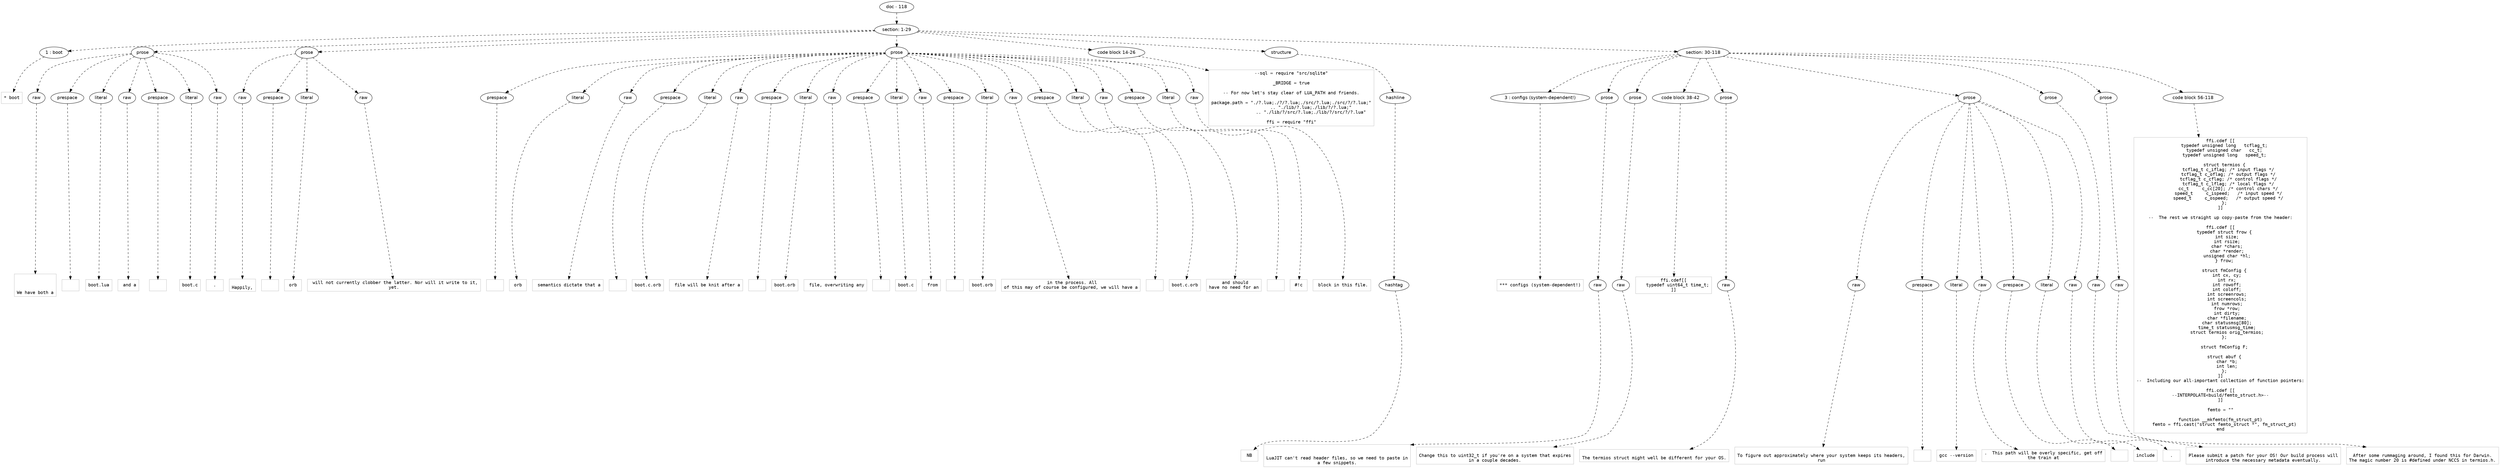digraph lpegNode {

node [fontname=Helvetica]
edge [style=dashed]

doc_0 [label="doc - 118"]


doc_0 -> { section_1}
{rank=same; section_1}

section_1 [label="section: 1-29"]


// END RANK doc_0

section_1 -> { header_2 prose_3 prose_4 prose_5 codeblock_6 structure_7 section_8}
{rank=same; header_2 prose_3 prose_4 prose_5 codeblock_6 structure_7 section_8}

header_2 [label="1 : boot"]

prose_3 [label="prose"]

prose_4 [label="prose"]

prose_5 [label="prose"]

codeblock_6 [label="code block 14-26"]

structure_7 [label="structure"]

section_8 [label="section: 30-118"]


// END RANK section_1

header_2 -> leaf_9
leaf_9  [color=Gray,shape=rectangle,fontname=Inconsolata,label="* boot"]
// END RANK header_2

prose_3 -> { raw_10 prespace_11 literal_12 raw_13 prespace_14 literal_15 raw_16}
{rank=same; raw_10 prespace_11 literal_12 raw_13 prespace_14 literal_15 raw_16}

raw_10 [label="raw"]

prespace_11 [label="prespace"]

literal_12 [label="literal"]

raw_13 [label="raw"]

prespace_14 [label="prespace"]

literal_15 [label="literal"]

raw_16 [label="raw"]


// END RANK prose_3

raw_10 -> leaf_17
leaf_17  [color=Gray,shape=rectangle,fontname=Inconsolata,label="


We have both a"]
// END RANK raw_10

prespace_11 -> leaf_18
leaf_18  [color=Gray,shape=rectangle,fontname=Inconsolata,label=" "]
// END RANK prespace_11

literal_12 -> leaf_19
leaf_19  [color=Gray,shape=rectangle,fontname=Inconsolata,label="boot.lua"]
// END RANK literal_12

raw_13 -> leaf_20
leaf_20  [color=Gray,shape=rectangle,fontname=Inconsolata,label=" and a"]
// END RANK raw_13

prespace_14 -> leaf_21
leaf_21  [color=Gray,shape=rectangle,fontname=Inconsolata,label=" "]
// END RANK prespace_14

literal_15 -> leaf_22
leaf_22  [color=Gray,shape=rectangle,fontname=Inconsolata,label="boot.c"]
// END RANK literal_15

raw_16 -> leaf_23
leaf_23  [color=Gray,shape=rectangle,fontname=Inconsolata,label=".
"]
// END RANK raw_16

prose_4 -> { raw_24 prespace_25 literal_26 raw_27}
{rank=same; raw_24 prespace_25 literal_26 raw_27}

raw_24 [label="raw"]

prespace_25 [label="prespace"]

literal_26 [label="literal"]

raw_27 [label="raw"]


// END RANK prose_4

raw_24 -> leaf_28
leaf_28  [color=Gray,shape=rectangle,fontname=Inconsolata,label="
Happily,"]
// END RANK raw_24

prespace_25 -> leaf_29
leaf_29  [color=Gray,shape=rectangle,fontname=Inconsolata,label=" "]
// END RANK prespace_25

literal_26 -> leaf_30
leaf_30  [color=Gray,shape=rectangle,fontname=Inconsolata,label="orb"]
// END RANK literal_26

raw_27 -> leaf_31
leaf_31  [color=Gray,shape=rectangle,fontname=Inconsolata,label=" will not currently clobber the latter. Nor will it write to it,
yet.
"]
// END RANK raw_27

prose_5 -> { prespace_32 literal_33 raw_34 prespace_35 literal_36 raw_37 prespace_38 literal_39 raw_40 prespace_41 literal_42 raw_43 prespace_44 literal_45 raw_46 prespace_47 literal_48 raw_49 prespace_50 literal_51 raw_52}
{rank=same; prespace_32 literal_33 raw_34 prespace_35 literal_36 raw_37 prespace_38 literal_39 raw_40 prespace_41 literal_42 raw_43 prespace_44 literal_45 raw_46 prespace_47 literal_48 raw_49 prespace_50 literal_51 raw_52}

prespace_32 [label="prespace"]

literal_33 [label="literal"]

raw_34 [label="raw"]

prespace_35 [label="prespace"]

literal_36 [label="literal"]

raw_37 [label="raw"]

prespace_38 [label="prespace"]

literal_39 [label="literal"]

raw_40 [label="raw"]

prespace_41 [label="prespace"]

literal_42 [label="literal"]

raw_43 [label="raw"]

prespace_44 [label="prespace"]

literal_45 [label="literal"]

raw_46 [label="raw"]

prespace_47 [label="prespace"]

literal_48 [label="literal"]

raw_49 [label="raw"]

prespace_50 [label="prespace"]

literal_51 [label="literal"]

raw_52 [label="raw"]


// END RANK prose_5

prespace_32 -> leaf_53
leaf_53  [color=Gray,shape=rectangle,fontname=Inconsolata,label=""]
// END RANK prespace_32

literal_33 -> leaf_54
leaf_54  [color=Gray,shape=rectangle,fontname=Inconsolata,label="orb"]
// END RANK literal_33

raw_34 -> leaf_55
leaf_55  [color=Gray,shape=rectangle,fontname=Inconsolata,label=" semantics dictate that a"]
// END RANK raw_34

prespace_35 -> leaf_56
leaf_56  [color=Gray,shape=rectangle,fontname=Inconsolata,label=" "]
// END RANK prespace_35

literal_36 -> leaf_57
leaf_57  [color=Gray,shape=rectangle,fontname=Inconsolata,label="boot.c.orb"]
// END RANK literal_36

raw_37 -> leaf_58
leaf_58  [color=Gray,shape=rectangle,fontname=Inconsolata,label=" file will be knit after a"]
// END RANK raw_37

prespace_38 -> leaf_59
leaf_59  [color=Gray,shape=rectangle,fontname=Inconsolata,label=""]
// END RANK prespace_38

literal_39 -> leaf_60
leaf_60  [color=Gray,shape=rectangle,fontname=Inconsolata,label="boot.orb"]
// END RANK literal_39

raw_40 -> leaf_61
leaf_61  [color=Gray,shape=rectangle,fontname=Inconsolata,label=" file, overwriting any"]
// END RANK raw_40

prespace_41 -> leaf_62
leaf_62  [color=Gray,shape=rectangle,fontname=Inconsolata,label=" "]
// END RANK prespace_41

literal_42 -> leaf_63
leaf_63  [color=Gray,shape=rectangle,fontname=Inconsolata,label="boot.c"]
// END RANK literal_42

raw_43 -> leaf_64
leaf_64  [color=Gray,shape=rectangle,fontname=Inconsolata,label=" from"]
// END RANK raw_43

prespace_44 -> leaf_65
leaf_65  [color=Gray,shape=rectangle,fontname=Inconsolata,label=" "]
// END RANK prespace_44

literal_45 -> leaf_66
leaf_66  [color=Gray,shape=rectangle,fontname=Inconsolata,label="boot.orb"]
// END RANK literal_45

raw_46 -> leaf_67
leaf_67  [color=Gray,shape=rectangle,fontname=Inconsolata,label=" in the process. All
of this may of course be configured, we will have a"]
// END RANK raw_46

prespace_47 -> leaf_68
leaf_68  [color=Gray,shape=rectangle,fontname=Inconsolata,label=" "]
// END RANK prespace_47

literal_48 -> leaf_69
leaf_69  [color=Gray,shape=rectangle,fontname=Inconsolata,label="boot.c.orb"]
// END RANK literal_48

raw_49 -> leaf_70
leaf_70  [color=Gray,shape=rectangle,fontname=Inconsolata,label=" and should
have no need for an"]
// END RANK raw_49

prespace_50 -> leaf_71
leaf_71  [color=Gray,shape=rectangle,fontname=Inconsolata,label=" "]
// END RANK prespace_50

literal_51 -> leaf_72
leaf_72  [color=Gray,shape=rectangle,fontname=Inconsolata,label="#!c"]
// END RANK literal_51

raw_52 -> leaf_73
leaf_73  [color=Gray,shape=rectangle,fontname=Inconsolata,label=" block in this file.
"]
// END RANK raw_52

codeblock_6 -> leaf_74
leaf_74  [color=Gray,shape=rectangle,fontname=Inconsolata,label="--sql = require \"src/sqlite\"

_BRIDGE = true

-- For now let's stay clear of LUA_PATH and friends.

package.path = \"./?.lua;./?/?.lua;./src/?.lua;./src/?/?.lua;\"
               .. \"./lib/?.lua;./lib/?/?.lua;\"
               .. \"./lib/?/src/?.lua;./lib/?/src/?/?.lua\"

ffi = require \"ffi\""]
// END RANK codeblock_6

structure_7 -> { hashline_75}
{rank=same; hashline_75}

hashline_75 [label="hashline"]


// END RANK structure_7

hashline_75 -> { hashtag_76}
{rank=same; hashtag_76}

hashtag_76 [label="hashtag"]


// END RANK hashline_75

hashtag_76 -> leaf_77
leaf_77  [color=Gray,shape=rectangle,fontname=Inconsolata,label="NB"]
// END RANK hashtag_76

section_8 -> { header_78 prose_79 prose_80 codeblock_81 prose_82 prose_83 prose_84 prose_85 codeblock_86}
{rank=same; header_78 prose_79 prose_80 codeblock_81 prose_82 prose_83 prose_84 prose_85 codeblock_86}

header_78 [label="3 : configs (system-dependent!)"]

prose_79 [label="prose"]

prose_80 [label="prose"]

codeblock_81 [label="code block 38-42"]

prose_82 [label="prose"]

prose_83 [label="prose"]

prose_84 [label="prose"]

prose_85 [label="prose"]

codeblock_86 [label="code block 56-118"]


// END RANK section_8

header_78 -> leaf_87
leaf_87  [color=Gray,shape=rectangle,fontname=Inconsolata,label="*** configs (system-dependent!)"]
// END RANK header_78

prose_79 -> { raw_88}
{rank=same; raw_88}

raw_88 [label="raw"]


// END RANK prose_79

raw_88 -> leaf_89
leaf_89  [color=Gray,shape=rectangle,fontname=Inconsolata,label="

LuaJIT can't read header files, so we need to paste in
a few snippets.
"]
// END RANK raw_88

prose_80 -> { raw_90}
{rank=same; raw_90}

raw_90 [label="raw"]


// END RANK prose_80

raw_90 -> leaf_91
leaf_91  [color=Gray,shape=rectangle,fontname=Inconsolata,label="
Change this to uint32_t if you're on a system that expires
in a couple decades.
"]
// END RANK raw_90

codeblock_81 -> leaf_92
leaf_92  [color=Gray,shape=rectangle,fontname=Inconsolata,label="ffi.cdef[[
   typedef uint64_t time_t;
]]"]
// END RANK codeblock_81

prose_82 -> { raw_93}
{rank=same; raw_93}

raw_93 [label="raw"]


// END RANK prose_82

raw_93 -> leaf_94
leaf_94  [color=Gray,shape=rectangle,fontname=Inconsolata,label="
The termios struct might well be different for your OS.
"]
// END RANK raw_93

prose_83 -> { raw_95 prespace_96 literal_97 raw_98 prespace_99 literal_100 raw_101}
{rank=same; raw_95 prespace_96 literal_97 raw_98 prespace_99 literal_100 raw_101}

raw_95 [label="raw"]

prespace_96 [label="prespace"]

literal_97 [label="literal"]

raw_98 [label="raw"]

prespace_99 [label="prespace"]

literal_100 [label="literal"]

raw_101 [label="raw"]


// END RANK prose_83

raw_95 -> leaf_102
leaf_102  [color=Gray,shape=rectangle,fontname=Inconsolata,label="
To figure out approximately where your system keeps its headers,
run"]
// END RANK raw_95

prespace_96 -> leaf_103
leaf_103  [color=Gray,shape=rectangle,fontname=Inconsolata,label=" "]
// END RANK prespace_96

literal_97 -> leaf_104
leaf_104  [color=Gray,shape=rectangle,fontname=Inconsolata,label="gcc --version"]
// END RANK literal_97

raw_98 -> leaf_105
leaf_105  [color=Gray,shape=rectangle,fontname=Inconsolata,label=".  This path will be overly specific, get off
the train at"]
// END RANK raw_98

prespace_99 -> leaf_106
leaf_106  [color=Gray,shape=rectangle,fontname=Inconsolata,label=" "]
// END RANK prespace_99

literal_100 -> leaf_107
leaf_107  [color=Gray,shape=rectangle,fontname=Inconsolata,label="include"]
// END RANK literal_100

raw_101 -> leaf_108
leaf_108  [color=Gray,shape=rectangle,fontname=Inconsolata,label=".
"]
// END RANK raw_101

prose_84 -> { raw_109}
{rank=same; raw_109}

raw_109 [label="raw"]


// END RANK prose_84

raw_109 -> leaf_110
leaf_110  [color=Gray,shape=rectangle,fontname=Inconsolata,label="
Please submit a patch for your OS! Our build process will
introduce the necessary metadata eventually.
"]
// END RANK raw_109

prose_85 -> { raw_111}
{rank=same; raw_111}

raw_111 [label="raw"]


// END RANK prose_85

raw_111 -> leaf_112
leaf_112  [color=Gray,shape=rectangle,fontname=Inconsolata,label="
After some rummaging around, I found this for Darwin.
The magic number 20 is #defined under NCCS in termios.h.
"]
// END RANK raw_111

codeblock_86 -> leaf_113
leaf_113  [color=Gray,shape=rectangle,fontname=Inconsolata,label="ffi.cdef [[
   typedef unsigned long   tcflag_t;
   typedef unsigned char   cc_t;
   typedef unsigned long   speed_t;

   struct termios {
      tcflag_t c_iflag; /* input flags */
      tcflag_t c_oflag; /* output flags */
      tcflag_t c_cflag; /* control flags */
      tcflag_t c_lflag; /* local flags */
      cc_t     c_cc[20]; /* control chars */
      speed_t     c_ispeed;   /* input speed */
      speed_t     c_ospeed;   /* output speed */
   };
]]

--  The rest we straight up copy-paste from the header:

ffi.cdef [[
   typedef struct frow {
     int size;
     int rsize;
     char *chars;
     char *render;
     unsigned char *hl;
   } frow;

   struct fmConfig {
     int cx, cy;
     int rx;
     int rowoff;
     int coloff;
     int screenrows;
     int screencols;
     int numrows;
     frow *row;
     int dirty;
     char *filename;
     char statusmsg[80];
     time_t statusmsg_time;
     struct termios orig_termios;
   };

   struct fmConfig F;

   struct abuf {
     char *b;
     int len;
   };
]]
--  Including our all-important collection of function pointers:

ffi.cdef [[
--INTERPOLATE<build/femto_struct.h>--
]]

femto = \"\"

function __mkfemto(fm_struct_pt)
   femto = ffi.cast(\"struct femto_struct *\", fm_struct_pt)
end"]
// END RANK codeblock_86


}
